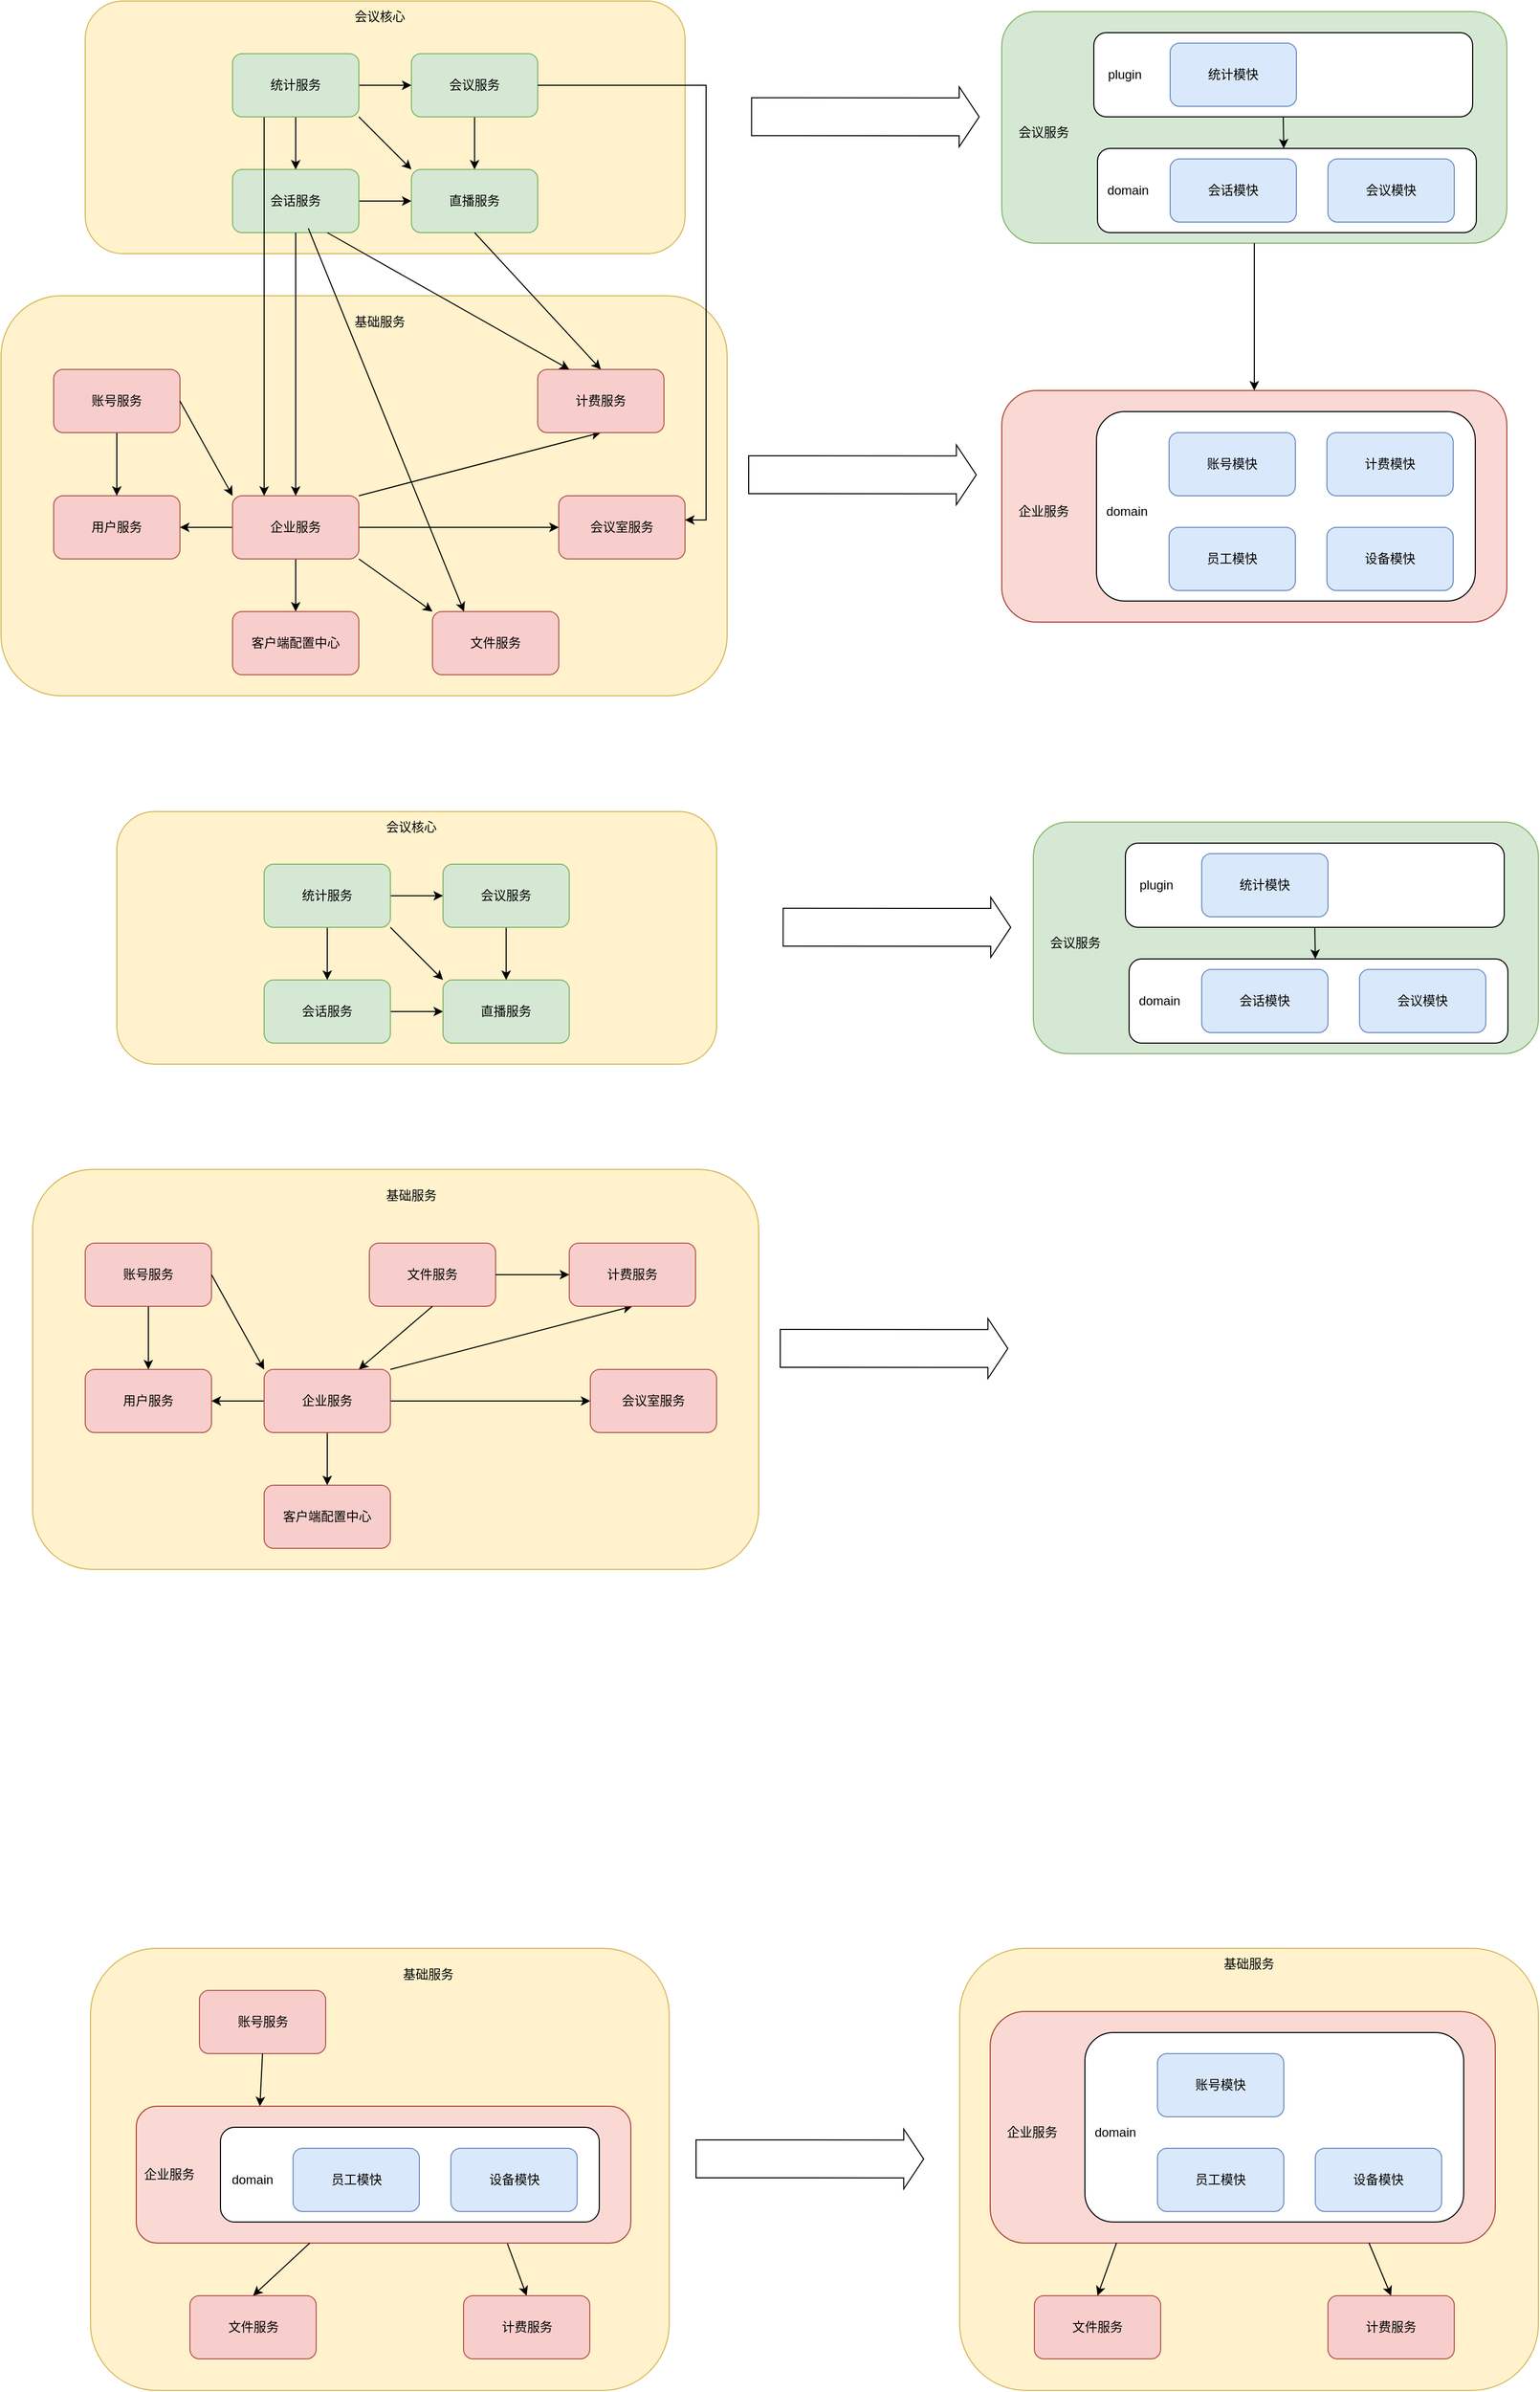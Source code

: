 <mxfile version="28.0.6">
  <diagram name="第 1 页" id="eJTNAvfNTYH1dQkb1K-Z">
    <mxGraphModel dx="2066" dy="1137" grid="1" gridSize="10" guides="1" tooltips="1" connect="1" arrows="1" fold="1" page="1" pageScale="1" pageWidth="827" pageHeight="1169" math="0" shadow="0">
      <root>
        <mxCell id="0" />
        <mxCell id="1" parent="0" />
        <mxCell id="ZSQEGUYuyJMnZnIy-sLQ-220" value="" style="rounded=1;whiteSpace=wrap;html=1;fillColor=#fff2cc;shadow=0;strokeColor=#d6b656;glass=0;" vertex="1" parent="1">
          <mxGeometry x="961" y="1880" width="550" height="420" as="geometry" />
        </mxCell>
        <mxCell id="ZSQEGUYuyJMnZnIy-sLQ-106" value="" style="rounded=1;whiteSpace=wrap;html=1;movable=1;resizable=1;rotatable=1;deletable=1;editable=1;locked=0;connectable=1;fillColor=#d5e8d4;strokeColor=#82b366;" vertex="1" parent="1">
          <mxGeometry x="1001" y="40" width="480" height="220" as="geometry" />
        </mxCell>
        <mxCell id="uBt-b1F2RA5JdHw69HLk-2" value="" style="rounded=1;whiteSpace=wrap;html=1;fillColor=#fff2cc;shadow=0;strokeColor=#d6b656;glass=0;" parent="1" vertex="1">
          <mxGeometry x="50" y="310" width="690" height="380" as="geometry" />
        </mxCell>
        <mxCell id="uBt-b1F2RA5JdHw69HLk-3" value="基础服务" style="text;html=1;align=center;verticalAlign=middle;whiteSpace=wrap;rounded=0;shadow=0;" parent="1" vertex="1">
          <mxGeometry x="380" y="320" width="60" height="30" as="geometry" />
        </mxCell>
        <mxCell id="uBt-b1F2RA5JdHw69HLk-4" value="用户服务" style="rounded=1;whiteSpace=wrap;html=1;fillColor=#f8cecc;shadow=0;strokeColor=#b85450;" parent="1" vertex="1">
          <mxGeometry x="100" y="500" width="120" height="60" as="geometry" />
        </mxCell>
        <mxCell id="uBt-b1F2RA5JdHw69HLk-32" value="" style="edgeStyle=orthogonalEdgeStyle;rounded=0;orthogonalLoop=1;jettySize=auto;html=1;shadow=0;" parent="1" source="uBt-b1F2RA5JdHw69HLk-5" target="uBt-b1F2RA5JdHw69HLk-4" edge="1">
          <mxGeometry relative="1" as="geometry" />
        </mxCell>
        <mxCell id="uBt-b1F2RA5JdHw69HLk-34" style="edgeStyle=orthogonalEdgeStyle;rounded=0;orthogonalLoop=1;jettySize=auto;html=1;exitX=1;exitY=0.5;exitDx=0;exitDy=0;entryX=0;entryY=0.5;entryDx=0;entryDy=0;shadow=0;" parent="1" source="uBt-b1F2RA5JdHw69HLk-5" target="uBt-b1F2RA5JdHw69HLk-33" edge="1">
          <mxGeometry relative="1" as="geometry" />
        </mxCell>
        <mxCell id="uBt-b1F2RA5JdHw69HLk-39" value="" style="edgeStyle=orthogonalEdgeStyle;rounded=0;orthogonalLoop=1;jettySize=auto;html=1;shadow=0;" parent="1" source="uBt-b1F2RA5JdHw69HLk-5" target="uBt-b1F2RA5JdHw69HLk-38" edge="1">
          <mxGeometry relative="1" as="geometry" />
        </mxCell>
        <mxCell id="ZSQEGUYuyJMnZnIy-sLQ-83" style="rounded=0;orthogonalLoop=1;jettySize=auto;html=1;exitX=1;exitY=0;exitDx=0;exitDy=0;entryX=0.5;entryY=1;entryDx=0;entryDy=0;" edge="1" parent="1" source="uBt-b1F2RA5JdHw69HLk-5" target="uBt-b1F2RA5JdHw69HLk-8">
          <mxGeometry relative="1" as="geometry" />
        </mxCell>
        <mxCell id="ZSQEGUYuyJMnZnIy-sLQ-217" style="rounded=0;orthogonalLoop=1;jettySize=auto;html=1;exitX=1;exitY=1;exitDx=0;exitDy=0;entryX=0;entryY=0;entryDx=0;entryDy=0;" edge="1" parent="1" source="uBt-b1F2RA5JdHw69HLk-5" target="uBt-b1F2RA5JdHw69HLk-7">
          <mxGeometry relative="1" as="geometry" />
        </mxCell>
        <mxCell id="uBt-b1F2RA5JdHw69HLk-5" value="企业服务" style="rounded=1;whiteSpace=wrap;html=1;fillColor=#f8cecc;shadow=0;strokeColor=#b85450;" parent="1" vertex="1">
          <mxGeometry x="270" y="500" width="120" height="60" as="geometry" />
        </mxCell>
        <mxCell id="uBt-b1F2RA5JdHw69HLk-31" value="" style="edgeStyle=orthogonalEdgeStyle;rounded=0;orthogonalLoop=1;jettySize=auto;html=1;shadow=0;" parent="1" source="uBt-b1F2RA5JdHw69HLk-6" target="uBt-b1F2RA5JdHw69HLk-4" edge="1">
          <mxGeometry relative="1" as="geometry" />
        </mxCell>
        <mxCell id="uBt-b1F2RA5JdHw69HLk-6" value="账号服务" style="rounded=1;whiteSpace=wrap;html=1;fillColor=#f8cecc;shadow=0;strokeColor=#b85450;" parent="1" vertex="1">
          <mxGeometry x="100" y="380" width="120" height="60" as="geometry" />
        </mxCell>
        <mxCell id="uBt-b1F2RA5JdHw69HLk-7" value="文件服务" style="rounded=1;whiteSpace=wrap;html=1;fillColor=#f8cecc;shadow=0;strokeColor=#b85450;" parent="1" vertex="1">
          <mxGeometry x="460" y="610" width="120" height="60" as="geometry" />
        </mxCell>
        <mxCell id="uBt-b1F2RA5JdHw69HLk-8" value="计费服务" style="rounded=1;whiteSpace=wrap;html=1;fillColor=#f8cecc;shadow=0;strokeColor=#b85450;" parent="1" vertex="1">
          <mxGeometry x="560" y="380" width="120" height="60" as="geometry" />
        </mxCell>
        <mxCell id="uBt-b1F2RA5JdHw69HLk-9" value="" style="rounded=1;whiteSpace=wrap;html=1;fillColor=#fff2cc;shadow=0;strokeColor=#d6b656;glass=0;" parent="1" vertex="1">
          <mxGeometry x="130" y="30" width="570" height="240" as="geometry" />
        </mxCell>
        <mxCell id="uBt-b1F2RA5JdHw69HLk-11" value="会议核心" style="text;html=1;align=center;verticalAlign=middle;whiteSpace=wrap;rounded=0;shadow=0;" parent="1" vertex="1">
          <mxGeometry x="380" y="30" width="60" height="30" as="geometry" />
        </mxCell>
        <mxCell id="uBt-b1F2RA5JdHw69HLk-19" value="" style="edgeStyle=orthogonalEdgeStyle;rounded=0;orthogonalLoop=1;jettySize=auto;html=1;shadow=0;" parent="1" source="uBt-b1F2RA5JdHw69HLk-12" target="uBt-b1F2RA5JdHw69HLk-14" edge="1">
          <mxGeometry relative="1" as="geometry" />
        </mxCell>
        <mxCell id="uBt-b1F2RA5JdHw69HLk-12" value="会议服务" style="rounded=1;whiteSpace=wrap;html=1;fillColor=#d5e8d4;shadow=0;strokeColor=#82b366;" parent="1" vertex="1">
          <mxGeometry x="440" y="80" width="120" height="60" as="geometry" />
        </mxCell>
        <mxCell id="uBt-b1F2RA5JdHw69HLk-18" value="" style="edgeStyle=orthogonalEdgeStyle;rounded=0;orthogonalLoop=1;jettySize=auto;html=1;shadow=0;" parent="1" source="uBt-b1F2RA5JdHw69HLk-13" target="uBt-b1F2RA5JdHw69HLk-14" edge="1">
          <mxGeometry relative="1" as="geometry" />
        </mxCell>
        <mxCell id="uBt-b1F2RA5JdHw69HLk-13" value="会话服务" style="rounded=1;whiteSpace=wrap;html=1;fillColor=#d5e8d4;shadow=0;strokeColor=#82b366;" parent="1" vertex="1">
          <mxGeometry x="270" y="190" width="120" height="60" as="geometry" />
        </mxCell>
        <mxCell id="uBt-b1F2RA5JdHw69HLk-14" value="直播服务" style="rounded=1;whiteSpace=wrap;html=1;shadow=0;fillColor=#d5e8d4;strokeColor=#82b366;glass=0;" parent="1" vertex="1">
          <mxGeometry x="440" y="190" width="120" height="60" as="geometry" />
        </mxCell>
        <mxCell id="uBt-b1F2RA5JdHw69HLk-16" value="" style="edgeStyle=orthogonalEdgeStyle;rounded=0;orthogonalLoop=1;jettySize=auto;html=1;shadow=0;" parent="1" source="uBt-b1F2RA5JdHw69HLk-15" target="uBt-b1F2RA5JdHw69HLk-12" edge="1">
          <mxGeometry relative="1" as="geometry" />
        </mxCell>
        <mxCell id="uBt-b1F2RA5JdHw69HLk-17" value="" style="edgeStyle=orthogonalEdgeStyle;rounded=0;orthogonalLoop=1;jettySize=auto;html=1;shadow=0;" parent="1" source="uBt-b1F2RA5JdHw69HLk-15" target="uBt-b1F2RA5JdHw69HLk-13" edge="1">
          <mxGeometry relative="1" as="geometry" />
        </mxCell>
        <mxCell id="uBt-b1F2RA5JdHw69HLk-40" style="rounded=0;orthogonalLoop=1;jettySize=auto;html=1;exitX=0.25;exitY=1;exitDx=0;exitDy=0;entryX=0.25;entryY=0;entryDx=0;entryDy=0;shadow=0;" parent="1" source="uBt-b1F2RA5JdHw69HLk-15" target="uBt-b1F2RA5JdHw69HLk-5" edge="1">
          <mxGeometry relative="1" as="geometry" />
        </mxCell>
        <mxCell id="uBt-b1F2RA5JdHw69HLk-15" value="统计服务" style="rounded=1;whiteSpace=wrap;html=1;shadow=0;fillColor=#d5e8d4;strokeColor=#82b366;" parent="1" vertex="1">
          <mxGeometry x="270" y="80" width="120" height="60" as="geometry" />
        </mxCell>
        <mxCell id="uBt-b1F2RA5JdHw69HLk-20" value="" style="endArrow=classic;html=1;rounded=0;exitX=1;exitY=1;exitDx=0;exitDy=0;entryX=0;entryY=0;entryDx=0;entryDy=0;shadow=0;" parent="1" source="uBt-b1F2RA5JdHw69HLk-15" target="uBt-b1F2RA5JdHw69HLk-14" edge="1">
          <mxGeometry width="50" height="50" relative="1" as="geometry">
            <mxPoint x="390" y="350" as="sourcePoint" />
            <mxPoint x="440" y="300" as="targetPoint" />
          </mxGeometry>
        </mxCell>
        <mxCell id="uBt-b1F2RA5JdHw69HLk-21" value="" style="endArrow=classic;html=1;rounded=0;exitX=0.5;exitY=1;exitDx=0;exitDy=0;entryX=0.5;entryY=0;entryDx=0;entryDy=0;shadow=0;" parent="1" source="uBt-b1F2RA5JdHw69HLk-14" target="uBt-b1F2RA5JdHw69HLk-8" edge="1">
          <mxGeometry width="50" height="50" relative="1" as="geometry">
            <mxPoint x="-10" y="330" as="sourcePoint" />
            <mxPoint x="40" y="280" as="targetPoint" />
          </mxGeometry>
        </mxCell>
        <mxCell id="uBt-b1F2RA5JdHw69HLk-23" value="" style="endArrow=classic;html=1;rounded=0;exitX=0.5;exitY=1;exitDx=0;exitDy=0;entryX=0.5;entryY=0;entryDx=0;entryDy=0;shadow=0;" parent="1" source="uBt-b1F2RA5JdHw69HLk-13" target="uBt-b1F2RA5JdHw69HLk-5" edge="1">
          <mxGeometry width="50" height="50" relative="1" as="geometry">
            <mxPoint x="514" y="260" as="sourcePoint" />
            <mxPoint x="560" y="400" as="targetPoint" />
          </mxGeometry>
        </mxCell>
        <mxCell id="uBt-b1F2RA5JdHw69HLk-24" value="" style="endArrow=classic;html=1;rounded=0;exitX=0.75;exitY=1;exitDx=0;exitDy=0;entryX=0.25;entryY=0;entryDx=0;entryDy=0;shadow=0;" parent="1" source="uBt-b1F2RA5JdHw69HLk-13" target="uBt-b1F2RA5JdHw69HLk-8" edge="1">
          <mxGeometry width="50" height="50" relative="1" as="geometry">
            <mxPoint x="340" y="260" as="sourcePoint" />
            <mxPoint x="364" y="410" as="targetPoint" />
          </mxGeometry>
        </mxCell>
        <mxCell id="uBt-b1F2RA5JdHw69HLk-25" value="" style="endArrow=classic;html=1;rounded=0;exitX=0.6;exitY=0.933;exitDx=0;exitDy=0;entryX=0.25;entryY=0;entryDx=0;entryDy=0;exitPerimeter=0;shadow=0;" parent="1" source="uBt-b1F2RA5JdHw69HLk-13" target="uBt-b1F2RA5JdHw69HLk-7" edge="1">
          <mxGeometry width="50" height="50" relative="1" as="geometry">
            <mxPoint x="340" y="260" as="sourcePoint" />
            <mxPoint x="364" y="410" as="targetPoint" />
          </mxGeometry>
        </mxCell>
        <mxCell id="uBt-b1F2RA5JdHw69HLk-30" value="" style="endArrow=classic;html=1;rounded=0;exitX=1;exitY=0.5;exitDx=0;exitDy=0;entryX=0;entryY=0;entryDx=0;entryDy=0;shadow=0;" parent="1" source="uBt-b1F2RA5JdHw69HLk-6" target="uBt-b1F2RA5JdHw69HLk-5" edge="1">
          <mxGeometry width="50" height="50" relative="1" as="geometry">
            <mxPoint x="340" y="260" as="sourcePoint" />
            <mxPoint x="394" y="480" as="targetPoint" />
          </mxGeometry>
        </mxCell>
        <mxCell id="uBt-b1F2RA5JdHw69HLk-33" value="会议室服务" style="rounded=1;whiteSpace=wrap;html=1;fillColor=#f8cecc;shadow=0;strokeColor=#b85450;" parent="1" vertex="1">
          <mxGeometry x="580" y="500" width="120" height="60" as="geometry" />
        </mxCell>
        <mxCell id="uBt-b1F2RA5JdHw69HLk-37" style="edgeStyle=orthogonalEdgeStyle;rounded=0;orthogonalLoop=1;jettySize=auto;html=1;entryX=1;entryY=0.383;entryDx=0;entryDy=0;entryPerimeter=0;shadow=0;" parent="1" source="uBt-b1F2RA5JdHw69HLk-12" target="uBt-b1F2RA5JdHw69HLk-33" edge="1">
          <mxGeometry relative="1" as="geometry" />
        </mxCell>
        <mxCell id="uBt-b1F2RA5JdHw69HLk-38" value="客户端配置中心" style="rounded=1;whiteSpace=wrap;html=1;fillColor=#f8cecc;shadow=0;strokeColor=#b85450;" parent="1" vertex="1">
          <mxGeometry x="270" y="610" width="120" height="60" as="geometry" />
        </mxCell>
        <mxCell id="ZSQEGUYuyJMnZnIy-sLQ-87" value="" style="shape=flexArrow;endArrow=classic;html=1;rounded=0;exitX=1.004;exitY=0.444;exitDx=0;exitDy=0;exitPerimeter=0;width=36;endSize=5.99;" edge="1" parent="1">
          <mxGeometry width="50" height="50" relative="1" as="geometry">
            <mxPoint x="762.72" y="139.88" as="sourcePoint" />
            <mxPoint x="980" y="140" as="targetPoint" />
          </mxGeometry>
        </mxCell>
        <mxCell id="ZSQEGUYuyJMnZnIy-sLQ-104" value="" style="shape=flexArrow;endArrow=classic;html=1;rounded=0;exitX=1.004;exitY=0.444;exitDx=0;exitDy=0;exitPerimeter=0;width=36;endSize=5.99;" edge="1" parent="1">
          <mxGeometry width="50" height="50" relative="1" as="geometry">
            <mxPoint x="760.0" y="480.0" as="sourcePoint" />
            <mxPoint x="977.28" y="480.12" as="targetPoint" />
          </mxGeometry>
        </mxCell>
        <mxCell id="ZSQEGUYuyJMnZnIy-sLQ-105" value="" style="endArrow=classic;html=1;rounded=0;entryX=0.5;entryY=0;entryDx=0;entryDy=0;exitX=0.5;exitY=1;exitDx=0;exitDy=0;" edge="1" parent="1" target="ZSQEGUYuyJMnZnIy-sLQ-92">
          <mxGeometry width="50" height="50" relative="1" as="geometry">
            <mxPoint x="1241" y="260" as="sourcePoint" />
            <mxPoint x="881" y="290" as="targetPoint" />
          </mxGeometry>
        </mxCell>
        <mxCell id="ZSQEGUYuyJMnZnIy-sLQ-92" value="" style="rounded=1;whiteSpace=wrap;html=1;movable=1;resizable=1;rotatable=1;deletable=1;editable=1;locked=0;connectable=1;fillColor=#fad9d5;strokeColor=#ae4132;" vertex="1" parent="1">
          <mxGeometry x="1001" y="400" width="480" height="220" as="geometry" />
        </mxCell>
        <mxCell id="ZSQEGUYuyJMnZnIy-sLQ-98" value="" style="rounded=1;whiteSpace=wrap;html=1;movable=1;resizable=1;rotatable=1;deletable=1;editable=1;locked=0;connectable=1;container=0;" vertex="1" parent="1">
          <mxGeometry x="1091" y="420" width="360" height="180" as="geometry" />
        </mxCell>
        <mxCell id="ZSQEGUYuyJMnZnIy-sLQ-95" value="账号模快" style="rounded=1;whiteSpace=wrap;html=1;shadow=0;movable=1;resizable=1;rotatable=1;deletable=1;editable=1;locked=0;connectable=1;fillColor=#dae8fc;strokeColor=#6c8ebf;" vertex="1" parent="1">
          <mxGeometry x="1160" y="440" width="120" height="60" as="geometry" />
        </mxCell>
        <mxCell id="ZSQEGUYuyJMnZnIy-sLQ-102" value="企业服务" style="text;html=1;align=center;verticalAlign=middle;whiteSpace=wrap;rounded=0;movable=1;resizable=1;rotatable=1;deletable=1;editable=1;locked=0;connectable=1;" vertex="1" parent="1">
          <mxGeometry x="1011" y="500" width="60" height="30" as="geometry" />
        </mxCell>
        <mxCell id="ZSQEGUYuyJMnZnIy-sLQ-103" value="计费模快" style="rounded=1;whiteSpace=wrap;html=1;shadow=0;fillColor=#dae8fc;strokeColor=#6c8ebf;movable=1;resizable=1;rotatable=1;deletable=1;editable=1;locked=0;connectable=1;" vertex="1" parent="1">
          <mxGeometry x="1310" y="440" width="120" height="60" as="geometry" />
        </mxCell>
        <mxCell id="ZSQEGUYuyJMnZnIy-sLQ-99" value="设备模快" style="rounded=1;whiteSpace=wrap;html=1;fillColor=#dae8fc;shadow=0;strokeColor=#6c8ebf;movable=1;resizable=1;rotatable=1;deletable=1;editable=1;locked=0;connectable=1;container=0;" vertex="1" parent="1">
          <mxGeometry x="1310" y="530" width="120" height="60" as="geometry" />
        </mxCell>
        <mxCell id="ZSQEGUYuyJMnZnIy-sLQ-100" value="员工模快" style="rounded=1;whiteSpace=wrap;html=1;shadow=0;movable=1;resizable=1;rotatable=1;deletable=1;editable=1;locked=0;connectable=1;container=0;fillColor=#dae8fc;strokeColor=#6c8ebf;" vertex="1" parent="1">
          <mxGeometry x="1160" y="530" width="120" height="60" as="geometry" />
        </mxCell>
        <mxCell id="ZSQEGUYuyJMnZnIy-sLQ-101" value="domain" style="text;html=1;align=center;verticalAlign=middle;whiteSpace=wrap;rounded=0;movable=1;resizable=1;rotatable=1;deletable=1;editable=1;locked=0;connectable=1;container=0;" vertex="1" parent="1">
          <mxGeometry x="1090" y="500" width="60" height="30" as="geometry" />
        </mxCell>
        <mxCell id="ZSQEGUYuyJMnZnIy-sLQ-78" style="edgeStyle=orthogonalEdgeStyle;rounded=0;orthogonalLoop=1;jettySize=auto;html=1;exitX=0.5;exitY=1;exitDx=0;exitDy=0;movable=1;resizable=1;rotatable=1;deletable=1;editable=1;locked=0;connectable=1;" edge="1" parent="1" source="ZSQEGUYuyJMnZnIy-sLQ-75">
          <mxGeometry relative="1" as="geometry">
            <mxPoint x="1269" y="170" as="targetPoint" />
          </mxGeometry>
        </mxCell>
        <mxCell id="ZSQEGUYuyJMnZnIy-sLQ-75" value="" style="rounded=1;whiteSpace=wrap;html=1;movable=1;resizable=1;rotatable=1;deletable=1;editable=1;locked=0;connectable=1;container=0;" vertex="1" parent="1">
          <mxGeometry x="1088.5" y="60" width="360" height="80" as="geometry" />
        </mxCell>
        <mxCell id="ZSQEGUYuyJMnZnIy-sLQ-59" value="统计模快" style="rounded=1;whiteSpace=wrap;html=1;shadow=0;movable=1;resizable=1;rotatable=1;deletable=1;editable=1;locked=0;connectable=1;container=0;fillColor=#dae8fc;strokeColor=#6c8ebf;" vertex="1" parent="1">
          <mxGeometry x="1161" y="70" width="120" height="60" as="geometry" />
        </mxCell>
        <mxCell id="ZSQEGUYuyJMnZnIy-sLQ-76" value="plugin" style="text;html=1;align=center;verticalAlign=middle;whiteSpace=wrap;rounded=0;movable=1;resizable=1;rotatable=1;deletable=1;editable=1;locked=0;connectable=1;container=0;" vertex="1" parent="1">
          <mxGeometry x="1087.5" y="85" width="60" height="30" as="geometry" />
        </mxCell>
        <mxCell id="ZSQEGUYuyJMnZnIy-sLQ-79" value="会议服务" style="text;html=1;align=center;verticalAlign=middle;whiteSpace=wrap;rounded=0;movable=1;resizable=1;rotatable=1;deletable=1;editable=1;locked=0;connectable=1;container=0;" vertex="1" parent="1">
          <mxGeometry x="1011" y="140" width="60" height="30" as="geometry" />
        </mxCell>
        <mxCell id="ZSQEGUYuyJMnZnIy-sLQ-72" value="" style="rounded=1;whiteSpace=wrap;html=1;movable=1;resizable=1;rotatable=1;deletable=1;editable=1;locked=0;connectable=1;container=0;" vertex="1" parent="1">
          <mxGeometry x="1092" y="170" width="360" height="80" as="geometry" />
        </mxCell>
        <mxCell id="ZSQEGUYuyJMnZnIy-sLQ-52" value="会议模快" style="rounded=1;whiteSpace=wrap;html=1;shadow=0;movable=1;resizable=1;rotatable=1;deletable=1;editable=1;locked=0;connectable=1;container=0;fillColor=#dae8fc;strokeColor=#6c8ebf;" vertex="1" parent="1">
          <mxGeometry x="1311" y="180" width="120" height="60" as="geometry" />
        </mxCell>
        <mxCell id="ZSQEGUYuyJMnZnIy-sLQ-54" value="会话模快" style="rounded=1;whiteSpace=wrap;html=1;shadow=0;movable=1;resizable=1;rotatable=1;deletable=1;editable=1;locked=0;connectable=1;container=0;fillColor=#dae8fc;strokeColor=#6c8ebf;" vertex="1" parent="1">
          <mxGeometry x="1161" y="180" width="120" height="60" as="geometry" />
        </mxCell>
        <mxCell id="ZSQEGUYuyJMnZnIy-sLQ-73" value="domain" style="text;html=1;align=center;verticalAlign=middle;whiteSpace=wrap;rounded=0;movable=1;resizable=1;rotatable=1;deletable=1;editable=1;locked=0;connectable=1;container=0;" vertex="1" parent="1">
          <mxGeometry x="1091" y="195" width="60" height="30" as="geometry" />
        </mxCell>
        <mxCell id="ZSQEGUYuyJMnZnIy-sLQ-107" value="" style="rounded=1;whiteSpace=wrap;html=1;movable=1;resizable=1;rotatable=1;deletable=1;editable=1;locked=0;connectable=1;fillColor=#d5e8d4;strokeColor=#82b366;" vertex="1" parent="1">
          <mxGeometry x="1031" y="810" width="480" height="220" as="geometry" />
        </mxCell>
        <mxCell id="ZSQEGUYuyJMnZnIy-sLQ-108" value="" style="rounded=1;whiteSpace=wrap;html=1;fillColor=#fff2cc;shadow=0;strokeColor=#d6b656;glass=0;" vertex="1" parent="1">
          <mxGeometry x="80" y="1140" width="690" height="380" as="geometry" />
        </mxCell>
        <mxCell id="ZSQEGUYuyJMnZnIy-sLQ-109" value="基础服务" style="text;html=1;align=center;verticalAlign=middle;whiteSpace=wrap;rounded=0;shadow=0;" vertex="1" parent="1">
          <mxGeometry x="410" y="1150" width="60" height="30" as="geometry" />
        </mxCell>
        <mxCell id="ZSQEGUYuyJMnZnIy-sLQ-110" value="用户服务" style="rounded=1;whiteSpace=wrap;html=1;fillColor=#f8cecc;shadow=0;strokeColor=#b85450;" vertex="1" parent="1">
          <mxGeometry x="130" y="1330" width="120" height="60" as="geometry" />
        </mxCell>
        <mxCell id="ZSQEGUYuyJMnZnIy-sLQ-111" value="" style="edgeStyle=orthogonalEdgeStyle;rounded=0;orthogonalLoop=1;jettySize=auto;html=1;shadow=0;" edge="1" source="ZSQEGUYuyJMnZnIy-sLQ-115" target="ZSQEGUYuyJMnZnIy-sLQ-110" parent="1">
          <mxGeometry relative="1" as="geometry" />
        </mxCell>
        <mxCell id="ZSQEGUYuyJMnZnIy-sLQ-112" style="edgeStyle=orthogonalEdgeStyle;rounded=0;orthogonalLoop=1;jettySize=auto;html=1;exitX=1;exitY=0.5;exitDx=0;exitDy=0;entryX=0;entryY=0.5;entryDx=0;entryDy=0;shadow=0;" edge="1" source="ZSQEGUYuyJMnZnIy-sLQ-115" target="ZSQEGUYuyJMnZnIy-sLQ-139" parent="1">
          <mxGeometry relative="1" as="geometry" />
        </mxCell>
        <mxCell id="ZSQEGUYuyJMnZnIy-sLQ-113" value="" style="edgeStyle=orthogonalEdgeStyle;rounded=0;orthogonalLoop=1;jettySize=auto;html=1;shadow=0;" edge="1" source="ZSQEGUYuyJMnZnIy-sLQ-115" target="ZSQEGUYuyJMnZnIy-sLQ-141" parent="1">
          <mxGeometry relative="1" as="geometry" />
        </mxCell>
        <mxCell id="ZSQEGUYuyJMnZnIy-sLQ-114" style="rounded=0;orthogonalLoop=1;jettySize=auto;html=1;exitX=1;exitY=0;exitDx=0;exitDy=0;entryX=0.5;entryY=1;entryDx=0;entryDy=0;" edge="1" source="ZSQEGUYuyJMnZnIy-sLQ-115" target="ZSQEGUYuyJMnZnIy-sLQ-119" parent="1">
          <mxGeometry relative="1" as="geometry" />
        </mxCell>
        <mxCell id="ZSQEGUYuyJMnZnIy-sLQ-115" value="企业服务" style="rounded=1;whiteSpace=wrap;html=1;fillColor=#f8cecc;shadow=0;strokeColor=#b85450;" vertex="1" parent="1">
          <mxGeometry x="300" y="1330" width="120" height="60" as="geometry" />
        </mxCell>
        <mxCell id="ZSQEGUYuyJMnZnIy-sLQ-116" value="" style="edgeStyle=orthogonalEdgeStyle;rounded=0;orthogonalLoop=1;jettySize=auto;html=1;shadow=0;" edge="1" source="ZSQEGUYuyJMnZnIy-sLQ-117" target="ZSQEGUYuyJMnZnIy-sLQ-110" parent="1">
          <mxGeometry relative="1" as="geometry" />
        </mxCell>
        <mxCell id="ZSQEGUYuyJMnZnIy-sLQ-117" value="账号服务" style="rounded=1;whiteSpace=wrap;html=1;fillColor=#f8cecc;shadow=0;strokeColor=#b85450;" vertex="1" parent="1">
          <mxGeometry x="130" y="1210" width="120" height="60" as="geometry" />
        </mxCell>
        <mxCell id="ZSQEGUYuyJMnZnIy-sLQ-118" value="文件服务" style="rounded=1;whiteSpace=wrap;html=1;fillColor=#f8cecc;shadow=0;strokeColor=#b85450;" vertex="1" parent="1">
          <mxGeometry x="400" y="1210" width="120" height="60" as="geometry" />
        </mxCell>
        <mxCell id="ZSQEGUYuyJMnZnIy-sLQ-119" value="计费服务" style="rounded=1;whiteSpace=wrap;html=1;fillColor=#f8cecc;shadow=0;strokeColor=#b85450;" vertex="1" parent="1">
          <mxGeometry x="590" y="1210" width="120" height="60" as="geometry" />
        </mxCell>
        <mxCell id="ZSQEGUYuyJMnZnIy-sLQ-120" value="" style="rounded=1;whiteSpace=wrap;html=1;fillColor=#fff2cc;shadow=0;strokeColor=#d6b656;glass=0;" vertex="1" parent="1">
          <mxGeometry x="160" y="800" width="570" height="240" as="geometry" />
        </mxCell>
        <mxCell id="ZSQEGUYuyJMnZnIy-sLQ-121" value="会议核心" style="text;html=1;align=center;verticalAlign=middle;whiteSpace=wrap;rounded=0;shadow=0;" vertex="1" parent="1">
          <mxGeometry x="410" y="800" width="60" height="30" as="geometry" />
        </mxCell>
        <mxCell id="ZSQEGUYuyJMnZnIy-sLQ-122" value="" style="edgeStyle=orthogonalEdgeStyle;rounded=0;orthogonalLoop=1;jettySize=auto;html=1;shadow=0;" edge="1" source="ZSQEGUYuyJMnZnIy-sLQ-123" target="ZSQEGUYuyJMnZnIy-sLQ-126" parent="1">
          <mxGeometry relative="1" as="geometry" />
        </mxCell>
        <mxCell id="ZSQEGUYuyJMnZnIy-sLQ-123" value="会议服务" style="rounded=1;whiteSpace=wrap;html=1;fillColor=#d5e8d4;shadow=0;strokeColor=#82b366;" vertex="1" parent="1">
          <mxGeometry x="470" y="850" width="120" height="60" as="geometry" />
        </mxCell>
        <mxCell id="ZSQEGUYuyJMnZnIy-sLQ-124" value="" style="edgeStyle=orthogonalEdgeStyle;rounded=0;orthogonalLoop=1;jettySize=auto;html=1;shadow=0;" edge="1" source="ZSQEGUYuyJMnZnIy-sLQ-125" target="ZSQEGUYuyJMnZnIy-sLQ-126" parent="1">
          <mxGeometry relative="1" as="geometry" />
        </mxCell>
        <mxCell id="ZSQEGUYuyJMnZnIy-sLQ-125" value="会话服务" style="rounded=1;whiteSpace=wrap;html=1;fillColor=#d5e8d4;shadow=0;strokeColor=#82b366;" vertex="1" parent="1">
          <mxGeometry x="300" y="960" width="120" height="60" as="geometry" />
        </mxCell>
        <mxCell id="ZSQEGUYuyJMnZnIy-sLQ-126" value="直播服务" style="rounded=1;whiteSpace=wrap;html=1;shadow=0;fillColor=#d5e8d4;strokeColor=#82b366;glass=0;" vertex="1" parent="1">
          <mxGeometry x="470" y="960" width="120" height="60" as="geometry" />
        </mxCell>
        <mxCell id="ZSQEGUYuyJMnZnIy-sLQ-127" value="" style="edgeStyle=orthogonalEdgeStyle;rounded=0;orthogonalLoop=1;jettySize=auto;html=1;shadow=0;" edge="1" source="ZSQEGUYuyJMnZnIy-sLQ-130" target="ZSQEGUYuyJMnZnIy-sLQ-123" parent="1">
          <mxGeometry relative="1" as="geometry" />
        </mxCell>
        <mxCell id="ZSQEGUYuyJMnZnIy-sLQ-128" value="" style="edgeStyle=orthogonalEdgeStyle;rounded=0;orthogonalLoop=1;jettySize=auto;html=1;shadow=0;" edge="1" source="ZSQEGUYuyJMnZnIy-sLQ-130" target="ZSQEGUYuyJMnZnIy-sLQ-125" parent="1">
          <mxGeometry relative="1" as="geometry" />
        </mxCell>
        <mxCell id="ZSQEGUYuyJMnZnIy-sLQ-130" value="统计服务" style="rounded=1;whiteSpace=wrap;html=1;shadow=0;fillColor=#d5e8d4;strokeColor=#82b366;" vertex="1" parent="1">
          <mxGeometry x="300" y="850" width="120" height="60" as="geometry" />
        </mxCell>
        <mxCell id="ZSQEGUYuyJMnZnIy-sLQ-131" value="" style="endArrow=classic;html=1;rounded=0;exitX=1;exitY=1;exitDx=0;exitDy=0;entryX=0;entryY=0;entryDx=0;entryDy=0;shadow=0;" edge="1" source="ZSQEGUYuyJMnZnIy-sLQ-130" target="ZSQEGUYuyJMnZnIy-sLQ-126" parent="1">
          <mxGeometry width="50" height="50" relative="1" as="geometry">
            <mxPoint x="420" y="1120" as="sourcePoint" />
            <mxPoint x="470" y="1070" as="targetPoint" />
          </mxGeometry>
        </mxCell>
        <mxCell id="ZSQEGUYuyJMnZnIy-sLQ-136" value="" style="endArrow=classic;html=1;rounded=0;exitX=1;exitY=0.5;exitDx=0;exitDy=0;entryX=0;entryY=0.5;entryDx=0;entryDy=0;shadow=0;" edge="1" source="ZSQEGUYuyJMnZnIy-sLQ-118" target="ZSQEGUYuyJMnZnIy-sLQ-119" parent="1">
          <mxGeometry width="50" height="50" relative="1" as="geometry">
            <mxPoint x="382" y="1086" as="sourcePoint" />
            <mxPoint x="530" y="1330" as="targetPoint" />
          </mxGeometry>
        </mxCell>
        <mxCell id="ZSQEGUYuyJMnZnIy-sLQ-137" value="" style="endArrow=classic;html=1;rounded=0;exitX=0.5;exitY=1;exitDx=0;exitDy=0;entryX=0.75;entryY=0;entryDx=0;entryDy=0;shadow=0;" edge="1" source="ZSQEGUYuyJMnZnIy-sLQ-118" target="ZSQEGUYuyJMnZnIy-sLQ-115" parent="1">
          <mxGeometry width="50" height="50" relative="1" as="geometry">
            <mxPoint x="382" y="1086" as="sourcePoint" />
            <mxPoint x="570" y="1340" as="targetPoint" />
          </mxGeometry>
        </mxCell>
        <mxCell id="ZSQEGUYuyJMnZnIy-sLQ-138" value="" style="endArrow=classic;html=1;rounded=0;exitX=1;exitY=0.5;exitDx=0;exitDy=0;entryX=0;entryY=0;entryDx=0;entryDy=0;shadow=0;" edge="1" source="ZSQEGUYuyJMnZnIy-sLQ-117" target="ZSQEGUYuyJMnZnIy-sLQ-115" parent="1">
          <mxGeometry width="50" height="50" relative="1" as="geometry">
            <mxPoint x="370" y="1090" as="sourcePoint" />
            <mxPoint x="424" y="1310" as="targetPoint" />
          </mxGeometry>
        </mxCell>
        <mxCell id="ZSQEGUYuyJMnZnIy-sLQ-139" value="会议室服务" style="rounded=1;whiteSpace=wrap;html=1;fillColor=#f8cecc;shadow=0;strokeColor=#b85450;" vertex="1" parent="1">
          <mxGeometry x="610" y="1330" width="120" height="60" as="geometry" />
        </mxCell>
        <mxCell id="ZSQEGUYuyJMnZnIy-sLQ-141" value="客户端配置中心" style="rounded=1;whiteSpace=wrap;html=1;fillColor=#f8cecc;shadow=0;strokeColor=#b85450;" vertex="1" parent="1">
          <mxGeometry x="300" y="1440" width="120" height="60" as="geometry" />
        </mxCell>
        <mxCell id="ZSQEGUYuyJMnZnIy-sLQ-142" value="" style="shape=flexArrow;endArrow=classic;html=1;rounded=0;exitX=1.004;exitY=0.444;exitDx=0;exitDy=0;exitPerimeter=0;width=36;endSize=5.99;" edge="1" parent="1">
          <mxGeometry width="50" height="50" relative="1" as="geometry">
            <mxPoint x="792.72" y="909.88" as="sourcePoint" />
            <mxPoint x="1010" y="910" as="targetPoint" />
          </mxGeometry>
        </mxCell>
        <mxCell id="ZSQEGUYuyJMnZnIy-sLQ-143" value="" style="shape=flexArrow;endArrow=classic;html=1;rounded=0;exitX=1.004;exitY=0.444;exitDx=0;exitDy=0;exitPerimeter=0;width=36;endSize=5.99;" edge="1" parent="1">
          <mxGeometry width="50" height="50" relative="1" as="geometry">
            <mxPoint x="790.0" y="1310" as="sourcePoint" />
            <mxPoint x="1007.28" y="1310.12" as="targetPoint" />
          </mxGeometry>
        </mxCell>
        <mxCell id="ZSQEGUYuyJMnZnIy-sLQ-153" style="edgeStyle=orthogonalEdgeStyle;rounded=0;orthogonalLoop=1;jettySize=auto;html=1;exitX=0.5;exitY=1;exitDx=0;exitDy=0;movable=1;resizable=1;rotatable=1;deletable=1;editable=1;locked=0;connectable=1;" edge="1" source="ZSQEGUYuyJMnZnIy-sLQ-154" parent="1">
          <mxGeometry relative="1" as="geometry">
            <mxPoint x="1299" y="940" as="targetPoint" />
          </mxGeometry>
        </mxCell>
        <mxCell id="ZSQEGUYuyJMnZnIy-sLQ-154" value="" style="rounded=1;whiteSpace=wrap;html=1;movable=1;resizable=1;rotatable=1;deletable=1;editable=1;locked=0;connectable=1;container=0;" vertex="1" parent="1">
          <mxGeometry x="1118.5" y="830" width="360" height="80" as="geometry" />
        </mxCell>
        <mxCell id="ZSQEGUYuyJMnZnIy-sLQ-155" value="统计模快" style="rounded=1;whiteSpace=wrap;html=1;shadow=0;movable=1;resizable=1;rotatable=1;deletable=1;editable=1;locked=0;connectable=1;container=0;fillColor=#dae8fc;strokeColor=#6c8ebf;" vertex="1" parent="1">
          <mxGeometry x="1191" y="840" width="120" height="60" as="geometry" />
        </mxCell>
        <mxCell id="ZSQEGUYuyJMnZnIy-sLQ-156" value="plugin" style="text;html=1;align=center;verticalAlign=middle;whiteSpace=wrap;rounded=0;movable=1;resizable=1;rotatable=1;deletable=1;editable=1;locked=0;connectable=1;container=0;" vertex="1" parent="1">
          <mxGeometry x="1117.5" y="855" width="60" height="30" as="geometry" />
        </mxCell>
        <mxCell id="ZSQEGUYuyJMnZnIy-sLQ-157" value="会议服务" style="text;html=1;align=center;verticalAlign=middle;whiteSpace=wrap;rounded=0;movable=1;resizable=1;rotatable=1;deletable=1;editable=1;locked=0;connectable=1;container=0;" vertex="1" parent="1">
          <mxGeometry x="1041" y="910" width="60" height="30" as="geometry" />
        </mxCell>
        <mxCell id="ZSQEGUYuyJMnZnIy-sLQ-158" value="" style="rounded=1;whiteSpace=wrap;html=1;movable=1;resizable=1;rotatable=1;deletable=1;editable=1;locked=0;connectable=1;container=0;" vertex="1" parent="1">
          <mxGeometry x="1122" y="940" width="360" height="80" as="geometry" />
        </mxCell>
        <mxCell id="ZSQEGUYuyJMnZnIy-sLQ-159" value="会议模快" style="rounded=1;whiteSpace=wrap;html=1;shadow=0;movable=1;resizable=1;rotatable=1;deletable=1;editable=1;locked=0;connectable=1;container=0;fillColor=#dae8fc;strokeColor=#6c8ebf;" vertex="1" parent="1">
          <mxGeometry x="1341" y="950" width="120" height="60" as="geometry" />
        </mxCell>
        <mxCell id="ZSQEGUYuyJMnZnIy-sLQ-160" value="会话模快" style="rounded=1;whiteSpace=wrap;html=1;shadow=0;movable=1;resizable=1;rotatable=1;deletable=1;editable=1;locked=0;connectable=1;container=0;fillColor=#dae8fc;strokeColor=#6c8ebf;" vertex="1" parent="1">
          <mxGeometry x="1191" y="950" width="120" height="60" as="geometry" />
        </mxCell>
        <mxCell id="ZSQEGUYuyJMnZnIy-sLQ-161" value="domain" style="text;html=1;align=center;verticalAlign=middle;whiteSpace=wrap;rounded=0;movable=1;resizable=1;rotatable=1;deletable=1;editable=1;locked=0;connectable=1;container=0;" vertex="1" parent="1">
          <mxGeometry x="1121" y="965" width="60" height="30" as="geometry" />
        </mxCell>
        <mxCell id="ZSQEGUYuyJMnZnIy-sLQ-179" value="" style="shape=flexArrow;endArrow=classic;html=1;rounded=0;exitX=1.004;exitY=0.444;exitDx=0;exitDy=0;exitPerimeter=0;width=36;endSize=5.99;" edge="1" parent="1">
          <mxGeometry width="50" height="50" relative="1" as="geometry">
            <mxPoint x="710.0" y="2080" as="sourcePoint" />
            <mxPoint x="927.28" y="2080.12" as="targetPoint" />
          </mxGeometry>
        </mxCell>
        <mxCell id="ZSQEGUYuyJMnZnIy-sLQ-188" value="" style="rounded=1;whiteSpace=wrap;html=1;fillColor=#fff2cc;shadow=0;strokeColor=#d6b656;glass=0;" vertex="1" parent="1">
          <mxGeometry x="135" y="1880" width="550" height="420" as="geometry" />
        </mxCell>
        <mxCell id="ZSQEGUYuyJMnZnIy-sLQ-189" value="基础服务" style="text;html=1;align=center;verticalAlign=middle;whiteSpace=wrap;rounded=0;shadow=0;" vertex="1" parent="1">
          <mxGeometry x="426" y="1890" width="60" height="30" as="geometry" />
        </mxCell>
        <mxCell id="ZSQEGUYuyJMnZnIy-sLQ-194" style="rounded=0;orthogonalLoop=1;jettySize=auto;html=1;exitX=0.75;exitY=1;exitDx=0;exitDy=0;entryX=0.5;entryY=0;entryDx=0;entryDy=0;" edge="1" source="ZSQEGUYuyJMnZnIy-sLQ-206" target="ZSQEGUYuyJMnZnIy-sLQ-199" parent="1">
          <mxGeometry relative="1" as="geometry">
            <mxPoint x="436" y="2100" as="sourcePoint" />
          </mxGeometry>
        </mxCell>
        <mxCell id="ZSQEGUYuyJMnZnIy-sLQ-197" value="账号服务" style="rounded=1;whiteSpace=wrap;html=1;fillColor=#f8cecc;shadow=0;strokeColor=#b85450;" vertex="1" parent="1">
          <mxGeometry x="238.5" y="1920" width="120" height="60" as="geometry" />
        </mxCell>
        <mxCell id="ZSQEGUYuyJMnZnIy-sLQ-198" value="文件服务" style="rounded=1;whiteSpace=wrap;html=1;fillColor=#f8cecc;shadow=0;strokeColor=#b85450;" vertex="1" parent="1">
          <mxGeometry x="229.5" y="2210" width="120" height="60" as="geometry" />
        </mxCell>
        <mxCell id="ZSQEGUYuyJMnZnIy-sLQ-199" value="计费服务" style="rounded=1;whiteSpace=wrap;html=1;fillColor=#f8cecc;shadow=0;strokeColor=#b85450;" vertex="1" parent="1">
          <mxGeometry x="489.5" y="2210" width="120" height="60" as="geometry" />
        </mxCell>
        <mxCell id="ZSQEGUYuyJMnZnIy-sLQ-202" value="" style="endArrow=classic;html=1;rounded=0;exitX=0.5;exitY=1;exitDx=0;exitDy=0;shadow=0;entryX=0.25;entryY=0;entryDx=0;entryDy=0;" edge="1" source="ZSQEGUYuyJMnZnIy-sLQ-197" target="ZSQEGUYuyJMnZnIy-sLQ-206" parent="1">
          <mxGeometry width="50" height="50" relative="1" as="geometry">
            <mxPoint x="386" y="1830" as="sourcePoint" />
            <mxPoint x="315" y="2070" as="targetPoint" />
          </mxGeometry>
        </mxCell>
        <mxCell id="ZSQEGUYuyJMnZnIy-sLQ-216" value="" style="group" vertex="1" connectable="0" parent="1">
          <mxGeometry x="178.5" y="2030" width="470" height="130" as="geometry" />
        </mxCell>
        <mxCell id="ZSQEGUYuyJMnZnIy-sLQ-206" value="" style="rounded=1;whiteSpace=wrap;html=1;movable=1;resizable=1;rotatable=1;deletable=1;editable=1;locked=0;connectable=1;fillColor=#fad9d5;strokeColor=#ae4132;" vertex="1" parent="ZSQEGUYuyJMnZnIy-sLQ-216">
          <mxGeometry width="470" height="130" as="geometry" />
        </mxCell>
        <mxCell id="ZSQEGUYuyJMnZnIy-sLQ-207" value="" style="rounded=1;whiteSpace=wrap;html=1;movable=1;resizable=1;rotatable=1;deletable=1;editable=1;locked=0;connectable=1;container=0;" vertex="1" parent="ZSQEGUYuyJMnZnIy-sLQ-216">
          <mxGeometry x="80" y="20" width="360" height="90" as="geometry" />
        </mxCell>
        <mxCell id="ZSQEGUYuyJMnZnIy-sLQ-209" value="企业服务" style="text;html=1;align=center;verticalAlign=middle;whiteSpace=wrap;rounded=0;movable=1;resizable=1;rotatable=1;deletable=1;editable=1;locked=0;connectable=1;" vertex="1" parent="ZSQEGUYuyJMnZnIy-sLQ-216">
          <mxGeometry x="1" y="50" width="60" height="30" as="geometry" />
        </mxCell>
        <mxCell id="ZSQEGUYuyJMnZnIy-sLQ-211" value="设备模快" style="rounded=1;whiteSpace=wrap;html=1;fillColor=#dae8fc;shadow=0;strokeColor=#6c8ebf;movable=1;resizable=1;rotatable=1;deletable=1;editable=1;locked=0;connectable=1;container=0;" vertex="1" parent="ZSQEGUYuyJMnZnIy-sLQ-216">
          <mxGeometry x="299" y="40" width="120" height="60" as="geometry" />
        </mxCell>
        <mxCell id="ZSQEGUYuyJMnZnIy-sLQ-212" value="员工模快" style="rounded=1;whiteSpace=wrap;html=1;shadow=0;movable=1;resizable=1;rotatable=1;deletable=1;editable=1;locked=0;connectable=1;container=0;fillColor=#dae8fc;strokeColor=#6c8ebf;" vertex="1" parent="ZSQEGUYuyJMnZnIy-sLQ-216">
          <mxGeometry x="149" y="40" width="120" height="60" as="geometry" />
        </mxCell>
        <mxCell id="ZSQEGUYuyJMnZnIy-sLQ-213" value="domain" style="text;html=1;align=center;verticalAlign=middle;whiteSpace=wrap;rounded=0;movable=1;resizable=1;rotatable=1;deletable=1;editable=1;locked=0;connectable=1;container=0;" vertex="1" parent="ZSQEGUYuyJMnZnIy-sLQ-216">
          <mxGeometry x="80" y="60" width="60" height="20" as="geometry" />
        </mxCell>
        <mxCell id="ZSQEGUYuyJMnZnIy-sLQ-218" style="rounded=0;orthogonalLoop=1;jettySize=auto;html=1;entryX=0.5;entryY=0;entryDx=0;entryDy=0;" edge="1" parent="1" source="ZSQEGUYuyJMnZnIy-sLQ-206" target="ZSQEGUYuyJMnZnIy-sLQ-198">
          <mxGeometry relative="1" as="geometry" />
        </mxCell>
        <mxCell id="ZSQEGUYuyJMnZnIy-sLQ-219" value="" style="group" vertex="1" connectable="0" parent="1">
          <mxGeometry x="990" y="1940" width="480" height="220" as="geometry" />
        </mxCell>
        <mxCell id="ZSQEGUYuyJMnZnIy-sLQ-180" value="" style="rounded=1;whiteSpace=wrap;html=1;movable=1;resizable=1;rotatable=1;deletable=1;editable=1;locked=0;connectable=1;fillColor=#fad9d5;strokeColor=#ae4132;" vertex="1" parent="ZSQEGUYuyJMnZnIy-sLQ-219">
          <mxGeometry width="480" height="220" as="geometry" />
        </mxCell>
        <mxCell id="ZSQEGUYuyJMnZnIy-sLQ-181" value="" style="rounded=1;whiteSpace=wrap;html=1;movable=1;resizable=1;rotatable=1;deletable=1;editable=1;locked=0;connectable=1;container=0;" vertex="1" parent="ZSQEGUYuyJMnZnIy-sLQ-219">
          <mxGeometry x="90" y="20" width="360" height="180" as="geometry" />
        </mxCell>
        <mxCell id="ZSQEGUYuyJMnZnIy-sLQ-182" value="账号模快" style="rounded=1;whiteSpace=wrap;html=1;shadow=0;movable=1;resizable=1;rotatable=1;deletable=1;editable=1;locked=0;connectable=1;fillColor=#dae8fc;strokeColor=#6c8ebf;" vertex="1" parent="ZSQEGUYuyJMnZnIy-sLQ-219">
          <mxGeometry x="159" y="40" width="120" height="60" as="geometry" />
        </mxCell>
        <mxCell id="ZSQEGUYuyJMnZnIy-sLQ-183" value="企业服务" style="text;html=1;align=center;verticalAlign=middle;whiteSpace=wrap;rounded=0;movable=1;resizable=1;rotatable=1;deletable=1;editable=1;locked=0;connectable=1;" vertex="1" parent="ZSQEGUYuyJMnZnIy-sLQ-219">
          <mxGeometry x="10" y="100" width="60" height="30" as="geometry" />
        </mxCell>
        <mxCell id="ZSQEGUYuyJMnZnIy-sLQ-185" value="设备模快" style="rounded=1;whiteSpace=wrap;html=1;fillColor=#dae8fc;shadow=0;strokeColor=#6c8ebf;movable=1;resizable=1;rotatable=1;deletable=1;editable=1;locked=0;connectable=1;container=0;" vertex="1" parent="ZSQEGUYuyJMnZnIy-sLQ-219">
          <mxGeometry x="309" y="130" width="120" height="60" as="geometry" />
        </mxCell>
        <mxCell id="ZSQEGUYuyJMnZnIy-sLQ-186" value="员工模快" style="rounded=1;whiteSpace=wrap;html=1;shadow=0;movable=1;resizable=1;rotatable=1;deletable=1;editable=1;locked=0;connectable=1;container=0;fillColor=#dae8fc;strokeColor=#6c8ebf;" vertex="1" parent="ZSQEGUYuyJMnZnIy-sLQ-219">
          <mxGeometry x="159" y="130" width="120" height="60" as="geometry" />
        </mxCell>
        <mxCell id="ZSQEGUYuyJMnZnIy-sLQ-187" value="domain" style="text;html=1;align=center;verticalAlign=middle;whiteSpace=wrap;rounded=0;movable=1;resizable=1;rotatable=1;deletable=1;editable=1;locked=0;connectable=1;container=0;" vertex="1" parent="ZSQEGUYuyJMnZnIy-sLQ-219">
          <mxGeometry x="89" y="100" width="60" height="30" as="geometry" />
        </mxCell>
        <mxCell id="ZSQEGUYuyJMnZnIy-sLQ-221" value="基础服务" style="text;html=1;align=center;verticalAlign=middle;whiteSpace=wrap;rounded=0;shadow=0;" vertex="1" parent="1">
          <mxGeometry x="1206" y="1880" width="60" height="30" as="geometry" />
        </mxCell>
        <mxCell id="ZSQEGUYuyJMnZnIy-sLQ-222" value="文件服务" style="rounded=1;whiteSpace=wrap;html=1;fillColor=#f8cecc;shadow=0;strokeColor=#b85450;" vertex="1" parent="1">
          <mxGeometry x="1032" y="2210" width="120" height="60" as="geometry" />
        </mxCell>
        <mxCell id="ZSQEGUYuyJMnZnIy-sLQ-223" value="计费服务" style="rounded=1;whiteSpace=wrap;html=1;fillColor=#f8cecc;shadow=0;strokeColor=#b85450;" vertex="1" parent="1">
          <mxGeometry x="1311" y="2210" width="120" height="60" as="geometry" />
        </mxCell>
        <mxCell id="ZSQEGUYuyJMnZnIy-sLQ-226" style="rounded=0;orthogonalLoop=1;jettySize=auto;html=1;exitX=0.25;exitY=1;exitDx=0;exitDy=0;entryX=0.5;entryY=0;entryDx=0;entryDy=0;" edge="1" parent="1" source="ZSQEGUYuyJMnZnIy-sLQ-180" target="ZSQEGUYuyJMnZnIy-sLQ-222">
          <mxGeometry relative="1" as="geometry">
            <Array as="points" />
          </mxGeometry>
        </mxCell>
        <mxCell id="ZSQEGUYuyJMnZnIy-sLQ-228" style="rounded=0;orthogonalLoop=1;jettySize=auto;html=1;exitX=0.75;exitY=1;exitDx=0;exitDy=0;entryX=0.5;entryY=0;entryDx=0;entryDy=0;" edge="1" parent="1" source="ZSQEGUYuyJMnZnIy-sLQ-180" target="ZSQEGUYuyJMnZnIy-sLQ-223">
          <mxGeometry relative="1" as="geometry">
            <mxPoint x="1120" y="2170" as="sourcePoint" />
            <mxPoint x="1102" y="2220" as="targetPoint" />
            <Array as="points" />
          </mxGeometry>
        </mxCell>
      </root>
    </mxGraphModel>
  </diagram>
</mxfile>
